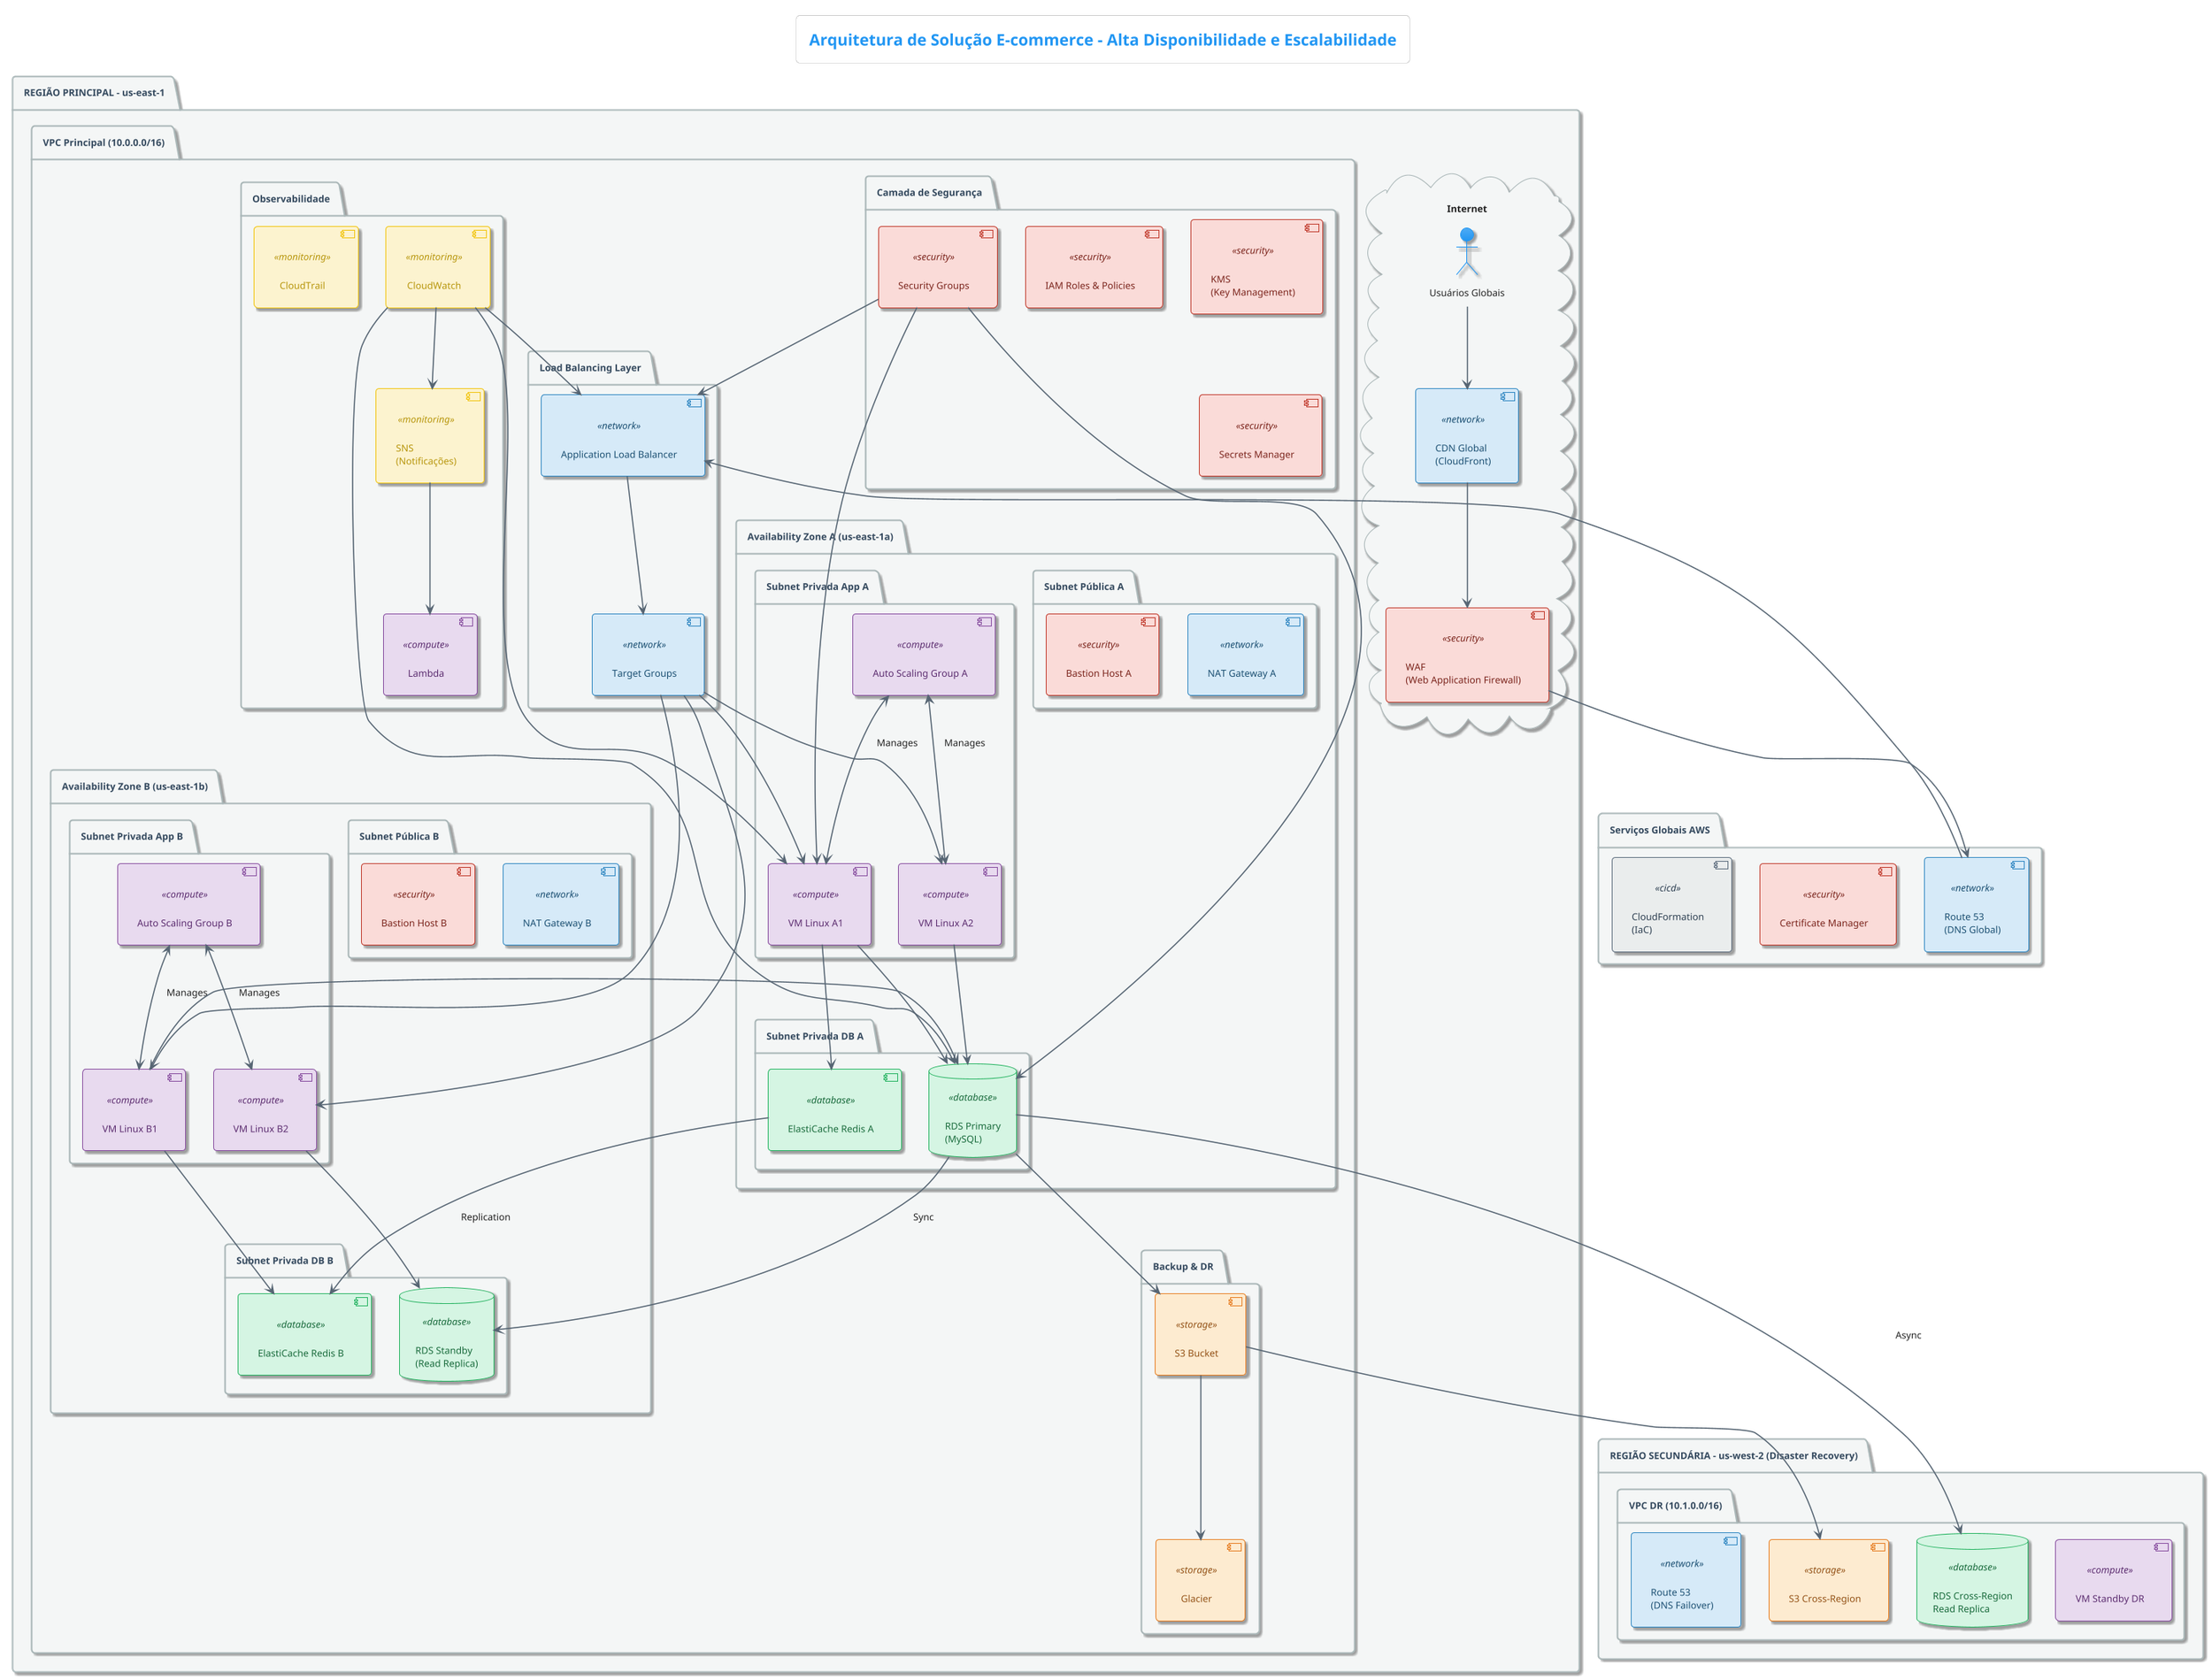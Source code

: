 @startuml
scale max 3000 width
!theme materia

title Arquitetura de Solução E-commerce - Alta Disponibilidade e Escalabilidade

' DEFINIÇÕES DE ESTILO E CORES
' =============================
skinparam shadowing true

' Cores para os pacotes (VPC, AZs)
skinparam package {
    BackgroundColor #F4F6F6
    BorderColor #AAB7B8
    BorderThickness 2
    FontColor #34495E 
}

' Cores para as setas e notas
skinparam arrow {
    Color #566573
    Thickness 1.5
}
skinparam note {
    BackgroundColor #FEF9E7
    BorderColor #F1C40F
}

' ESTEREÓTIPOS PARA TIPOS DE SERVIÇOS
' -----------------------------------
' <<network>> : Componentes de Rede (azul)
skinparam component<<network>> {
    BackgroundColor #D6EAF8
    BorderColor #2E86C1
    FontColor #1B4F72
}

' <<compute>> : Componentes de Computação (roxo)
skinparam component<<compute>> {
    BackgroundColor #E8DAEF
    BorderColor #884EA0
    FontColor #5B2C6F
}

' <<database>> : Bancos de Dados e Cache (verde)
skinparam database<<database>> {
    BackgroundColor #D5F5E3
    BorderColor #28B463
    FontColor #186A3B
}
skinparam component<<database>> {
    BackgroundColor #D5F5E3
    BorderColor #28B463
    FontColor #186A3B
}

' <<storage>> : Armazenamento (laranja)
skinparam component<<storage>> {
    BackgroundColor #FDEBD0
    BorderColor #E67E22
    FontColor #935116
}

' <<security>> : Segurança (vermelho)
skinparam component<<security>> {
    BackgroundColor #FADBD8
    BorderColor #C0392B
    FontColor #7B241C
}

' <<monitoring>> : Monitoramento e Observabilidade (amarelo)
skinparam component<<monitoring>> {
    BackgroundColor #FCF3CF
    BorderColor #F1C40F
    FontColor #B7950B
}

' <<cicd>> : Automação e IaC (cinza)
skinparam component<<cicd>> {
    BackgroundColor #EAEDED
    BorderColor #5D6D7E
    FontColor #2C3E50
}


' ARQUITETURA
' ===========

' Região Principal
package "REGIÃO PRINCIPAL - us-east-1" {
    
    ' Internet Gateway e CDN
    cloud "Internet" as internet {
        actor "Usuários Globais" as users
        component "CDN Global\n(CloudFront)" as cdn <<network>>
        component "WAF\n(Web Application Firewall)" as waf <<security>>
    }
    
    ' VPC Principal
    package "VPC Principal (10.0.0.0/16)" {
        
        ' Zona de Disponibilidade A
        package "Availability Zone A (us-east-1a)" {
            package "Subnet Pública A" {
                component "NAT Gateway A" as nat_a <<network>>
                component "Bastion Host A" as bastion_a <<security>>
            }
            package "Subnet Privada App A" {
                component "VM Linux A1" as vm_a1 <<compute>>
                component "VM Linux A2" as vm_a2 <<compute>>
                component "Auto Scaling Group A" as asg_a <<compute>>
            }
            package "Subnet Privada DB A" {
                database "RDS Primary\n(MySQL)" as db_primary_a <<database>>
                component "ElastiCache Redis A" as cache_a <<database>>
            }
        }
        
        ' Zona de Disponibilidade B
        package "Availability Zone B (us-east-1b)" {
            package "Subnet Pública B" {
                component "NAT Gateway B" as nat_b <<network>>
                component "Bastion Host B" as bastion_b <<security>>
            }
            package "Subnet Privada App B" {
                component "VM Linux B1" as vm_b1 <<compute>>
                component "VM Linux B2" as vm_b2 <<compute>>
                component "Auto Scaling Group B" as asg_b <<compute>>
            }
            package "Subnet Privada DB B" {
                database "RDS Standby\n(Read Replica)" as db_standby_b <<database>>
                component "ElastiCache Redis B" as cache_b <<database>>
            }
        }
                
        ' Load Balancers
        package "Load Balancing Layer" {
            component "Application Load Balancer" as alb <<network>>
            component "Target Groups" as target_groups <<network>>
        }
        
        ' Serviços de Segurança
        package "Camada de Segurança" {
            component "Security Groups" as security_groups <<security>>
            component "IAM Roles & Policies" as iam <<security>>
            component "KMS\n(Key Management)" as kms <<security>>
            component "Secrets Manager" as secrets <<security>>
        }
        
        ' Monitoramento e Logs
        package "Observabilidade" {
            component "CloudWatch" as cloudwatch <<monitoring>>
            component "CloudTrail" as cloudtrail <<monitoring>>
            component "SNS\n(Notificações)" as sns <<monitoring>>
            component "Lambda" as lambda_monitor <<compute>>
        }
        
        ' Backup e Disaster Recovery
        package "Backup & DR" {
            component "S3 Bucket" as s3_backup <<storage>>
            component "Glacier" as glacier <<storage>>
        }
    }
}

' Região Secundária para DR
package "REGIÃO SECUNDÁRIA - us-west-2 (Disaster Recovery)" {
    package "VPC DR (10.1.0.0/16)" {
        component "VM Standby DR" as vm_dr <<compute>>
        database "RDS Cross-Region\nRead Replica" as db_dr <<database>>
        component "S3 Cross-Region" as s3_dr <<storage>>
        component "Route 53\n(DNS Failover)" as route53_dr <<network>>
    }
}

' Serviços Globais
package "Serviços Globais AWS" {
    component "Route 53\n(DNS Global)" as route53 <<network>>
    component "Certificate Manager" as acm <<security>>
    component "CloudFormation\n(IaC)" as cloudformation <<cicd>>
}

' RELACIONAMENTOS
' ================
users --> cdn
cdn --> waf
waf --> route53
route53 --> alb

alb --> target_groups
target_groups --> vm_a1
target_groups --> vm_a2
target_groups --> vm_b1
target_groups --> vm_b2

asg_a <--> vm_a1 : Manages
asg_a <--> vm_a2 : Manages
asg_b <--> vm_b1 : Manages
asg_b <--> vm_b2 : Manages

vm_a1 --> db_primary_a
vm_a2 --> db_primary_a
vm_b1 --> db_primary_a
vm_b2 --> db_standby_b

db_primary_a --> db_standby_b : Sync
db_primary_a --> db_dr : Async

vm_a1 --> cache_a
vm_b1 --> cache_b
cache_a --> cache_b : Replication

security_groups --> alb
security_groups --> vm_a1
security_groups --> db_primary_a

cloudwatch --> alb
cloudwatch --> vm_a1
cloudwatch --> db_primary_a
cloudwatch --> sns
sns --> lambda_monitor

db_primary_a --> s3_backup
s3_backup --> glacier
s3_backup --> s3_dr
@enduml